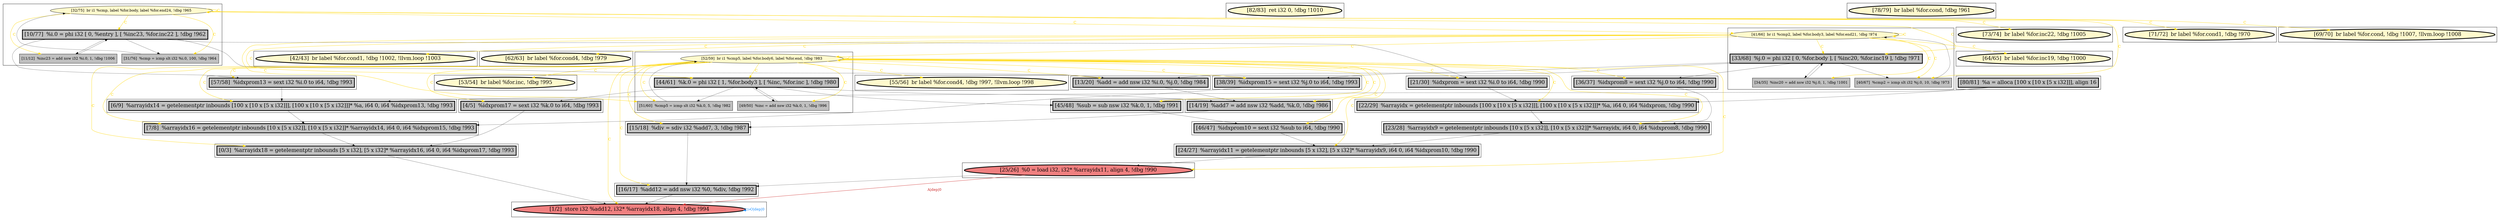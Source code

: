 
digraph G {



node191->node176 [style=solid,color=gold,label="C",penwidth=1.0,fontcolor=gold ]
node191->node184 [style=solid,color=gold,label="C",penwidth=1.0,fontcolor=gold ]
node191->node209 [style=solid,color=gold,label="C",penwidth=1.0,fontcolor=gold ]
node194->node208 [style=solid,color=gold,label="C",penwidth=1.0,fontcolor=gold ]
node191->node214 [style=solid,color=gold,label="C",penwidth=1.0,fontcolor=gold ]
node191->node201 [style=solid,color=gold,label="C",penwidth=1.0,fontcolor=gold ]
node208->node189 [style=solid,color=gold,label="C",penwidth=1.0,fontcolor=gold ]
node200->node212 [style=solid,color=black,label="",penwidth=0.5,fontcolor=black ]
node208->node207 [style=solid,color=gold,label="C",penwidth=1.0,fontcolor=gold ]
node174->node174 [style=solid,color=dodgerblue,label="O|dep|0",penwidth=1.0,fontcolor=dodgerblue ]
node192->node179 [style=solid,color=black,label="",penwidth=0.5,fontcolor=black ]
node190->node183 [style=solid,color=black,label="",penwidth=0.5,fontcolor=black ]
node208->node190 [style=solid,color=gold,label="C",penwidth=1.0,fontcolor=gold ]
node198->node174 [style=solid,color=firebrick3,label="A|dep|0",penwidth=1.0,fontcolor=firebrick3 ]
node214->node215 [style=solid,color=black,label="",penwidth=0.5,fontcolor=black ]
node195->node182 [style=solid,color=black,label="",penwidth=0.5,fontcolor=black ]
node191->node202 [style=solid,color=gold,label="C",penwidth=1.0,fontcolor=gold ]
node190->node188 [style=solid,color=black,label="",penwidth=0.5,fontcolor=black ]
node178->node177 [style=solid,color=black,label="",penwidth=0.5,fontcolor=black ]
node191->node198 [style=solid,color=gold,label="C",penwidth=1.0,fontcolor=gold ]
node191->node182 [style=solid,color=gold,label="C",penwidth=1.0,fontcolor=gold ]
node191->node179 [style=solid,color=gold,label="C",penwidth=1.0,fontcolor=gold ]
node190->node214 [style=solid,color=black,label="",penwidth=0.5,fontcolor=black ]
node207->node184 [style=solid,color=black,label="",penwidth=0.5,fontcolor=black ]
node194->node194 [style=solid,color=gold,label="C",penwidth=1.0,fontcolor=gold ]
node207->node205 [style=solid,color=black,label="",penwidth=0.5,fontcolor=black ]
node209->node198 [style=solid,color=black,label="",penwidth=0.5,fontcolor=black ]
node182->node212 [style=solid,color=black,label="",penwidth=0.5,fontcolor=black ]
node195->node180 [style=solid,color=black,label="",penwidth=0.5,fontcolor=black ]
node191->node190 [style=solid,color=gold,label="C",penwidth=1.0,fontcolor=gold ]
node195->node196 [style=solid,color=black,label="",penwidth=0.5,fontcolor=black ]
node191->node175 [style=solid,color=gold,label="C",penwidth=1.0,fontcolor=gold ]
node179->node174 [style=solid,color=black,label="",penwidth=0.5,fontcolor=black ]
node176->node175 [style=solid,color=black,label="",penwidth=0.5,fontcolor=black ]
node198->node179 [style=solid,color=black,label="",penwidth=0.5,fontcolor=black ]
node191->node189 [style=solid,color=gold,label="C",penwidth=1.0,fontcolor=gold ]
node194->node187 [style=solid,color=gold,label="C",penwidth=1.0,fontcolor=gold ]
node215->node209 [style=solid,color=black,label="",penwidth=0.5,fontcolor=black ]
node207->node201 [style=solid,color=black,label="",penwidth=0.5,fontcolor=black ]
node201->node181 [style=solid,color=black,label="",penwidth=0.5,fontcolor=black ]
node191->node212 [style=solid,color=gold,label="C",penwidth=1.0,fontcolor=gold ]
node180->node183 [style=solid,color=black,label="",penwidth=0.5,fontcolor=black ]
node206->node208 [style=solid,color=black,label="",penwidth=0.5,fontcolor=black ]
node191->node174 [style=solid,color=gold,label="C",penwidth=1.0,fontcolor=gold ]
node208->node197 [style=solid,color=gold,label="C",penwidth=1.0,fontcolor=gold ]
node208->node185 [style=solid,color=gold,label="C",penwidth=1.0,fontcolor=gold ]
node208->node191 [style=solid,color=gold,label="C",penwidth=1.0,fontcolor=gold ]
node181->node209 [style=solid,color=black,label="",penwidth=0.5,fontcolor=black ]
node207->node180 [style=solid,color=black,label="",penwidth=0.5,fontcolor=black ]
node194->node195 [style=solid,color=gold,label="C",penwidth=1.0,fontcolor=gold ]
node194->node196 [style=solid,color=gold,label="C",penwidth=1.0,fontcolor=gold ]
node184->node177 [style=solid,color=black,label="",penwidth=0.5,fontcolor=black ]
node183->node192 [style=solid,color=black,label="",penwidth=0.5,fontcolor=black ]
node191->node213 [style=solid,color=gold,label="C",penwidth=1.0,fontcolor=gold ]
node191->node181 [style=solid,color=gold,label="C",penwidth=1.0,fontcolor=gold ]
node193->node194 [style=solid,color=black,label="",penwidth=0.5,fontcolor=black ]
node175->node174 [style=solid,color=black,label="",penwidth=0.5,fontcolor=black ]
node208->node208 [style=solid,color=gold,label="C",penwidth=1.0,fontcolor=gold ]
node194->node206 [style=solid,color=gold,label="C",penwidth=1.0,fontcolor=gold ]
node190->node176 [style=solid,color=black,label="",penwidth=0.5,fontcolor=black ]
node189->node191 [style=solid,color=black,label="",penwidth=0.5,fontcolor=black ]
node205->node207 [style=solid,color=black,label="",penwidth=0.5,fontcolor=black ]
node194->node186 [style=solid,color=gold,label="C",penwidth=1.0,fontcolor=gold ]
node196->node195 [style=solid,color=black,label="",penwidth=0.5,fontcolor=black ]
node177->node175 [style=solid,color=black,label="",penwidth=0.5,fontcolor=black ]
node190->node189 [style=solid,color=black,label="",penwidth=0.5,fontcolor=black ]
node191->node183 [style=solid,color=gold,label="C",penwidth=1.0,fontcolor=gold ]
node208->node206 [style=solid,color=gold,label="C",penwidth=1.0,fontcolor=gold ]
node191->node188 [style=solid,color=gold,label="C",penwidth=1.0,fontcolor=gold ]
node191->node192 [style=solid,color=gold,label="C",penwidth=1.0,fontcolor=gold ]
node191->node177 [style=solid,color=gold,label="C",penwidth=1.0,fontcolor=gold ]
node211->node178 [style=solid,color=black,label="",penwidth=0.5,fontcolor=black ]
node195->node211 [style=solid,color=black,label="",penwidth=0.5,fontcolor=black ]
node200->node178 [style=solid,color=black,label="",penwidth=0.5,fontcolor=black ]
node191->node178 [style=solid,color=gold,label="C",penwidth=1.0,fontcolor=gold ]
node212->node181 [style=solid,color=black,label="",penwidth=0.5,fontcolor=black ]
node208->node210 [style=solid,color=gold,label="C",penwidth=1.0,fontcolor=gold ]
node194->node207 [style=solid,color=gold,label="C",penwidth=1.0,fontcolor=gold ]
node195->node193 [style=solid,color=black,label="",penwidth=0.5,fontcolor=black ]
node207->node206 [style=solid,color=black,label="",penwidth=0.5,fontcolor=black ]
node194->node193 [style=solid,color=gold,label="C",penwidth=1.0,fontcolor=gold ]
node208->node205 [style=solid,color=gold,label="C",penwidth=1.0,fontcolor=gold ]
node188->node190 [style=solid,color=black,label="",penwidth=0.5,fontcolor=black ]
node191->node180 [style=solid,color=gold,label="C",penwidth=1.0,fontcolor=gold ]
node191->node211 [style=solid,color=gold,label="C",penwidth=1.0,fontcolor=gold ]
node191->node215 [style=solid,color=gold,label="C",penwidth=1.0,fontcolor=gold ]
node191->node191 [style=solid,color=gold,label="C",penwidth=1.0,fontcolor=gold ]
node194->node203 [style=solid,color=gold,label="C",penwidth=1.0,fontcolor=gold ]


subgraph cluster27 {


node210 [penwidth=3.0,fontsize=20,fillcolor=lemonchiffon,label="[62/63]  br label %for.cond4, !dbg !979",shape=ellipse,style=filled ]



}

subgraph cluster28 {


node211 [penwidth=3.0,fontsize=20,fillcolor=grey,label="[57/58]  %idxprom13 = sext i32 %i.0 to i64, !dbg !993",shape=rectangle,style=filled ]



}

subgraph cluster26 {


node209 [penwidth=3.0,fontsize=20,fillcolor=grey,label="[24/27]  %arrayidx11 = getelementptr inbounds [5 x i32], [5 x i32]* %arrayidx9, i64 0, i64 %idxprom10, !dbg !990",shape=rectangle,style=filled ]



}

subgraph cluster29 {


node212 [penwidth=3.0,fontsize=20,fillcolor=grey,label="[22/29]  %arrayidx = getelementptr inbounds [100 x [10 x [5 x i32]]], [100 x [10 x [5 x i32]]]* %a, i64 0, i64 %idxprom, !dbg !990",shape=rectangle,style=filled ]



}

subgraph cluster25 {


node208 [fillcolor=lemonchiffon,label="[41/66]  br i1 %cmp2, label %for.body3, label %for.end21, !dbg !974",shape=ellipse,style=filled ]
node207 [penwidth=3.0,fontsize=20,fillcolor=grey,label="[33/68]  %j.0 = phi i32 [ 0, %for.body ], [ %inc20, %for.inc19 ], !dbg !971",shape=rectangle,style=filled ]
node205 [fillcolor=grey,label="[34/35]  %inc20 = add nsw i32 %j.0, 1, !dbg !1001",shape=rectangle,style=filled ]
node206 [fillcolor=grey,label="[40/67]  %cmp2 = icmp slt i32 %j.0, 10, !dbg !973",shape=rectangle,style=filled ]



}

subgraph cluster24 {


node204 [penwidth=3.0,fontsize=20,fillcolor=lemonchiffon,label="[82/83]  ret i32 0, !dbg !1010",shape=ellipse,style=filled ]



}

subgraph cluster22 {


node202 [penwidth=3.0,fontsize=20,fillcolor=lemonchiffon,label="[53/54]  br label %for.inc, !dbg !995",shape=ellipse,style=filled ]



}

subgraph cluster20 {


node200 [penwidth=3.0,fontsize=20,fillcolor=grey,label="[80/81]  %a = alloca [100 x [10 x [5 x i32]]], align 16",shape=rectangle,style=filled ]



}

subgraph cluster18 {


node198 [penwidth=3.0,fontsize=20,fillcolor=lightcoral,label="[25/26]  %0 = load i32, i32* %arrayidx11, align 4, !dbg !990",shape=ellipse,style=filled ]



}

subgraph cluster16 {


node196 [fillcolor=grey,label="[11/12]  %inc23 = add nsw i32 %i.0, 1, !dbg !1006",shape=rectangle,style=filled ]
node195 [penwidth=3.0,fontsize=20,fillcolor=grey,label="[10/77]  %i.0 = phi i32 [ 0, %entry ], [ %inc23, %for.inc22 ], !dbg !962",shape=rectangle,style=filled ]
node193 [fillcolor=grey,label="[31/76]  %cmp = icmp slt i32 %i.0, 100, !dbg !964",shape=rectangle,style=filled ]
node194 [fillcolor=lemonchiffon,label="[32/75]  br i1 %cmp, label %for.body, label %for.end24, !dbg !965",shape=ellipse,style=filled ]



}

subgraph cluster17 {


node197 [penwidth=3.0,fontsize=20,fillcolor=lemonchiffon,label="[64/65]  br label %for.inc19, !dbg !1000",shape=ellipse,style=filled ]



}

subgraph cluster4 {


node178 [penwidth=3.0,fontsize=20,fillcolor=grey,label="[6/9]  %arrayidx14 = getelementptr inbounds [100 x [10 x [5 x i32]]], [100 x [10 x [5 x i32]]]* %a, i64 0, i64 %idxprom13, !dbg !993",shape=rectangle,style=filled ]



}

subgraph cluster3 {


node177 [penwidth=3.0,fontsize=20,fillcolor=grey,label="[7/8]  %arrayidx16 = getelementptr inbounds [10 x [5 x i32]], [10 x [5 x i32]]* %arrayidx14, i64 0, i64 %idxprom15, !dbg !993",shape=rectangle,style=filled ]



}

subgraph cluster2 {


node176 [penwidth=3.0,fontsize=20,fillcolor=grey,label="[4/5]  %idxprom17 = sext i32 %k.0 to i64, !dbg !993",shape=rectangle,style=filled ]



}

subgraph cluster1 {


node175 [penwidth=3.0,fontsize=20,fillcolor=grey,label="[0/3]  %arrayidx18 = getelementptr inbounds [5 x i32], [5 x i32]* %arrayidx16, i64 0, i64 %idxprom17, !dbg !993",shape=rectangle,style=filled ]



}

subgraph cluster12 {


node186 [penwidth=3.0,fontsize=20,fillcolor=lemonchiffon,label="[71/72]  br label %for.cond1, !dbg !970",shape=ellipse,style=filled ]



}

subgraph cluster32 {


node215 [penwidth=3.0,fontsize=20,fillcolor=grey,label="[46/47]  %idxprom10 = sext i32 %sub to i64, !dbg !990",shape=rectangle,style=filled ]



}

subgraph cluster5 {


node179 [penwidth=3.0,fontsize=20,fillcolor=grey,label="[16/17]  %add12 = add nsw i32 %0, %div, !dbg !992",shape=rectangle,style=filled ]



}

subgraph cluster0 {


node174 [penwidth=3.0,fontsize=20,fillcolor=lightcoral,label="[1/2]  store i32 %add12, i32* %arrayidx18, align 4, !dbg !994",shape=ellipse,style=filled ]



}

subgraph cluster31 {


node214 [penwidth=3.0,fontsize=20,fillcolor=grey,label="[45/48]  %sub = sub nsw i32 %k.0, 1, !dbg !991",shape=rectangle,style=filled ]



}

subgraph cluster30 {


node213 [penwidth=3.0,fontsize=20,fillcolor=lemonchiffon,label="[55/56]  br label %for.cond4, !dbg !997, !llvm.loop !998",shape=ellipse,style=filled ]



}

subgraph cluster6 {


node180 [penwidth=3.0,fontsize=20,fillcolor=grey,label="[13/20]  %add = add nsw i32 %i.0, %j.0, !dbg !984",shape=rectangle,style=filled ]



}

subgraph cluster14 {


node191 [fillcolor=lemonchiffon,label="[52/59]  br i1 %cmp5, label %for.body6, label %for.end, !dbg !983",shape=ellipse,style=filled ]
node190 [penwidth=3.0,fontsize=20,fillcolor=grey,label="[44/61]  %k.0 = phi i32 [ 1, %for.body3 ], [ %inc, %for.inc ], !dbg !980",shape=rectangle,style=filled ]
node188 [fillcolor=grey,label="[49/50]  %inc = add nsw i32 %k.0, 1, !dbg !996",shape=rectangle,style=filled ]
node189 [fillcolor=grey,label="[51/60]  %cmp5 = icmp slt i32 %k.0, 5, !dbg !982",shape=rectangle,style=filled ]



}

subgraph cluster7 {


node181 [penwidth=3.0,fontsize=20,fillcolor=grey,label="[23/28]  %arrayidx9 = getelementptr inbounds [10 x [5 x i32]], [10 x [5 x i32]]* %arrayidx, i64 0, i64 %idxprom8, !dbg !990",shape=rectangle,style=filled ]



}

subgraph cluster23 {


node203 [penwidth=3.0,fontsize=20,fillcolor=lemonchiffon,label="[69/70]  br label %for.cond, !dbg !1007, !llvm.loop !1008",shape=ellipse,style=filled ]



}

subgraph cluster8 {


node182 [penwidth=3.0,fontsize=20,fillcolor=grey,label="[21/30]  %idxprom = sext i32 %i.0 to i64, !dbg !990",shape=rectangle,style=filled ]



}

subgraph cluster21 {


node201 [penwidth=3.0,fontsize=20,fillcolor=grey,label="[36/37]  %idxprom8 = sext i32 %j.0 to i64, !dbg !990",shape=rectangle,style=filled ]



}

subgraph cluster9 {


node183 [penwidth=3.0,fontsize=20,fillcolor=grey,label="[14/19]  %add7 = add nsw i32 %add, %k.0, !dbg !986",shape=rectangle,style=filled ]



}

subgraph cluster19 {


node199 [penwidth=3.0,fontsize=20,fillcolor=lemonchiffon,label="[78/79]  br label %for.cond, !dbg !961",shape=ellipse,style=filled ]



}

subgraph cluster10 {


node184 [penwidth=3.0,fontsize=20,fillcolor=grey,label="[38/39]  %idxprom15 = sext i32 %j.0 to i64, !dbg !993",shape=rectangle,style=filled ]



}

subgraph cluster11 {


node185 [penwidth=3.0,fontsize=20,fillcolor=lemonchiffon,label="[42/43]  br label %for.cond1, !dbg !1002, !llvm.loop !1003",shape=ellipse,style=filled ]



}

subgraph cluster13 {


node187 [penwidth=3.0,fontsize=20,fillcolor=lemonchiffon,label="[73/74]  br label %for.inc22, !dbg !1005",shape=ellipse,style=filled ]



}

subgraph cluster15 {


node192 [penwidth=3.0,fontsize=20,fillcolor=grey,label="[15/18]  %div = sdiv i32 %add7, 3, !dbg !987",shape=rectangle,style=filled ]



}

}
